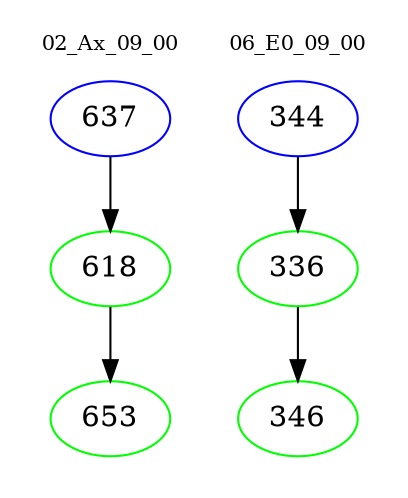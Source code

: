 digraph{
subgraph cluster_0 {
color = white
label = "02_Ax_09_00";
fontsize=10;
T0_637 [label="637", color="blue"]
T0_637 -> T0_618 [color="black"]
T0_618 [label="618", color="green"]
T0_618 -> T0_653 [color="black"]
T0_653 [label="653", color="green"]
}
subgraph cluster_1 {
color = white
label = "06_E0_09_00";
fontsize=10;
T1_344 [label="344", color="blue"]
T1_344 -> T1_336 [color="black"]
T1_336 [label="336", color="green"]
T1_336 -> T1_346 [color="black"]
T1_346 [label="346", color="green"]
}
}
